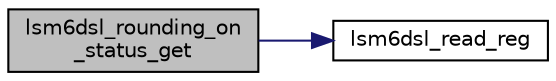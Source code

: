 digraph "lsm6dsl_rounding_on_status_get"
{
 // LATEX_PDF_SIZE
  edge [fontname="Helvetica",fontsize="10",labelfontname="Helvetica",labelfontsize="10"];
  node [fontname="Helvetica",fontsize="10",shape=record];
  rankdir="LR";
  Node1 [label="lsm6dsl_rounding_on\l_status_get",height=0.2,width=0.4,color="black", fillcolor="grey75", style="filled", fontcolor="black",tooltip="Source register rounding function on WAKE_UP_SRC (1Bh), TAP_SRC (1Ch), D6D_SRC (1Dh),..."];
  Node1 -> Node2 [color="midnightblue",fontsize="10",style="solid",fontname="Helvetica"];
  Node2 [label="lsm6dsl_read_reg",height=0.2,width=0.4,color="black", fillcolor="white", style="filled",URL="$group___l_s_m6_d_s_l__interfaces__functions.html#ga7ad5e0d379d6cc9a6a2dff69c6df5a50",tooltip="Read generic device register."];
}
